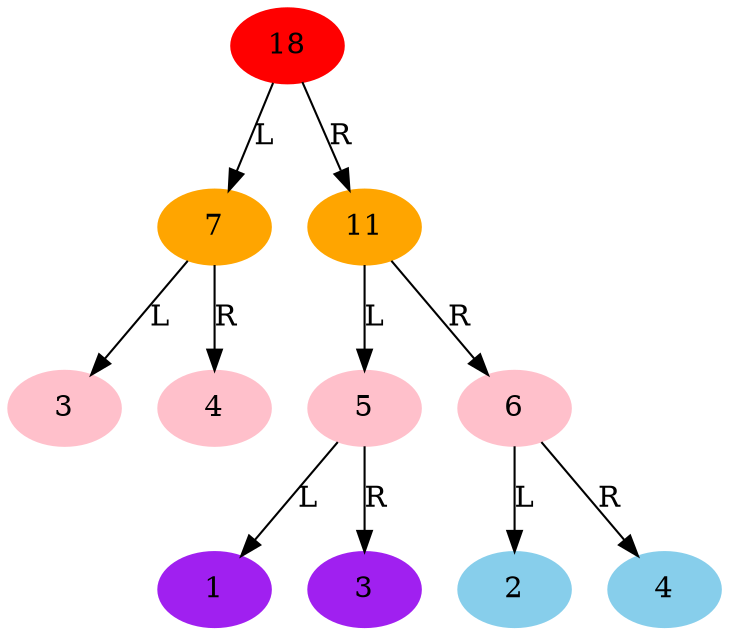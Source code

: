 // Binary Tree
digraph {
	"e09ccdc8-dd29-11ed-bf48-784f439765e1" [label=18 color=red style=filled]
	"e09cda48-dd29-11ed-bf48-784f439765e1" [label=7 color=orange style=filled]
	"e09ccdc8-dd29-11ed-bf48-784f439765e1" -> "e09cda48-dd29-11ed-bf48-784f439765e1" [label=L]
	"e09cf6cc-dd29-11ed-bf48-784f439765e1" [label=3 color=pink style=filled]
	"e09cda48-dd29-11ed-bf48-784f439765e1" -> "e09cf6cc-dd29-11ed-bf48-784f439765e1" [label=L]
	"e09d0ac2-dd29-11ed-bf48-784f439765e1" [label=4 color=pink style=filled]
	"e09cda48-dd29-11ed-bf48-784f439765e1" -> "e09d0ac2-dd29-11ed-bf48-784f439765e1" [label=R]
	"e09d0e0a-dd29-11ed-bf48-784f439765e1" [label=11 color=orange style=filled]
	"e09ccdc8-dd29-11ed-bf48-784f439765e1" -> "e09d0e0a-dd29-11ed-bf48-784f439765e1" [label=R]
	"e09d135a-dd29-11ed-bf48-784f439765e1" [label=5 color=pink style=filled]
	"e09d0e0a-dd29-11ed-bf48-784f439765e1" -> "e09d135a-dd29-11ed-bf48-784f439765e1" [label=L]
	"e09d1706-dd29-11ed-bf48-784f439765e1" [label=1 color=purple style=filled]
	"e09d135a-dd29-11ed-bf48-784f439765e1" -> "e09d1706-dd29-11ed-bf48-784f439765e1" [label=L]
	"e09d1a30-dd29-11ed-bf48-784f439765e1" [label=3 color=purple style=filled]
	"e09d135a-dd29-11ed-bf48-784f439765e1" -> "e09d1a30-dd29-11ed-bf48-784f439765e1" [label=R]
	"e09d1d28-dd29-11ed-bf48-784f439765e1" [label=6 color=pink style=filled]
	"e09d0e0a-dd29-11ed-bf48-784f439765e1" -> "e09d1d28-dd29-11ed-bf48-784f439765e1" [label=R]
	"e09d2002-dd29-11ed-bf48-784f439765e1" [label=2 color=skyblue style=filled]
	"e09d1d28-dd29-11ed-bf48-784f439765e1" -> "e09d2002-dd29-11ed-bf48-784f439765e1" [label=L]
	"e09d22c8-dd29-11ed-bf48-784f439765e1" [label=4 color=skyblue style=filled]
	"e09d1d28-dd29-11ed-bf48-784f439765e1" -> "e09d22c8-dd29-11ed-bf48-784f439765e1" [label=R]
}
